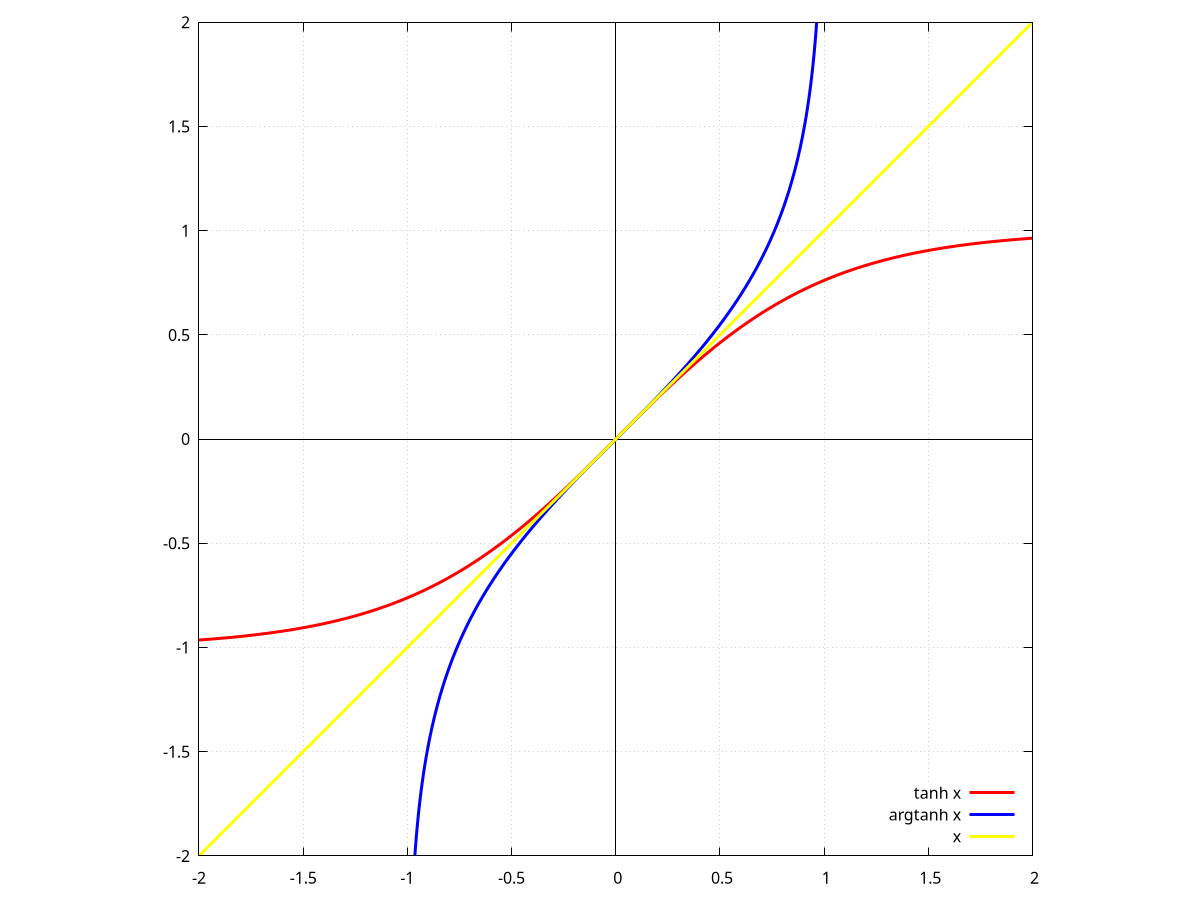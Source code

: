 reset
set terminal postscript enhanced color
set output "argtanh.ps"
set size square
set grid
set style line 1 lt 1 lw 3 pt 3 linecolor rgb "red"
set style line 2 lt 1 lw 3 pt 3 linecolor rgb "blue"
set style line 3 lt 1 lw 3 pt 3 linecolor rgb "yellow"
set key right bottom
set yzeroaxis lt -1
set xzeroaxis lt -1
set samples 10000
set yrange [-2:2]
plot [-2:2] tanh(x) w l ls 1 title "tanh x", 0.5*log((1+x)/(1-x)) w l ls 2 title "argtanh x", x w l ls 3
